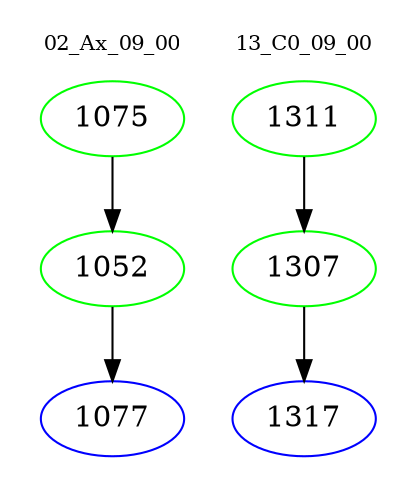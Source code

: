digraph{
subgraph cluster_0 {
color = white
label = "02_Ax_09_00";
fontsize=10;
T0_1075 [label="1075", color="green"]
T0_1075 -> T0_1052 [color="black"]
T0_1052 [label="1052", color="green"]
T0_1052 -> T0_1077 [color="black"]
T0_1077 [label="1077", color="blue"]
}
subgraph cluster_1 {
color = white
label = "13_C0_09_00";
fontsize=10;
T1_1311 [label="1311", color="green"]
T1_1311 -> T1_1307 [color="black"]
T1_1307 [label="1307", color="green"]
T1_1307 -> T1_1317 [color="black"]
T1_1317 [label="1317", color="blue"]
}
}
